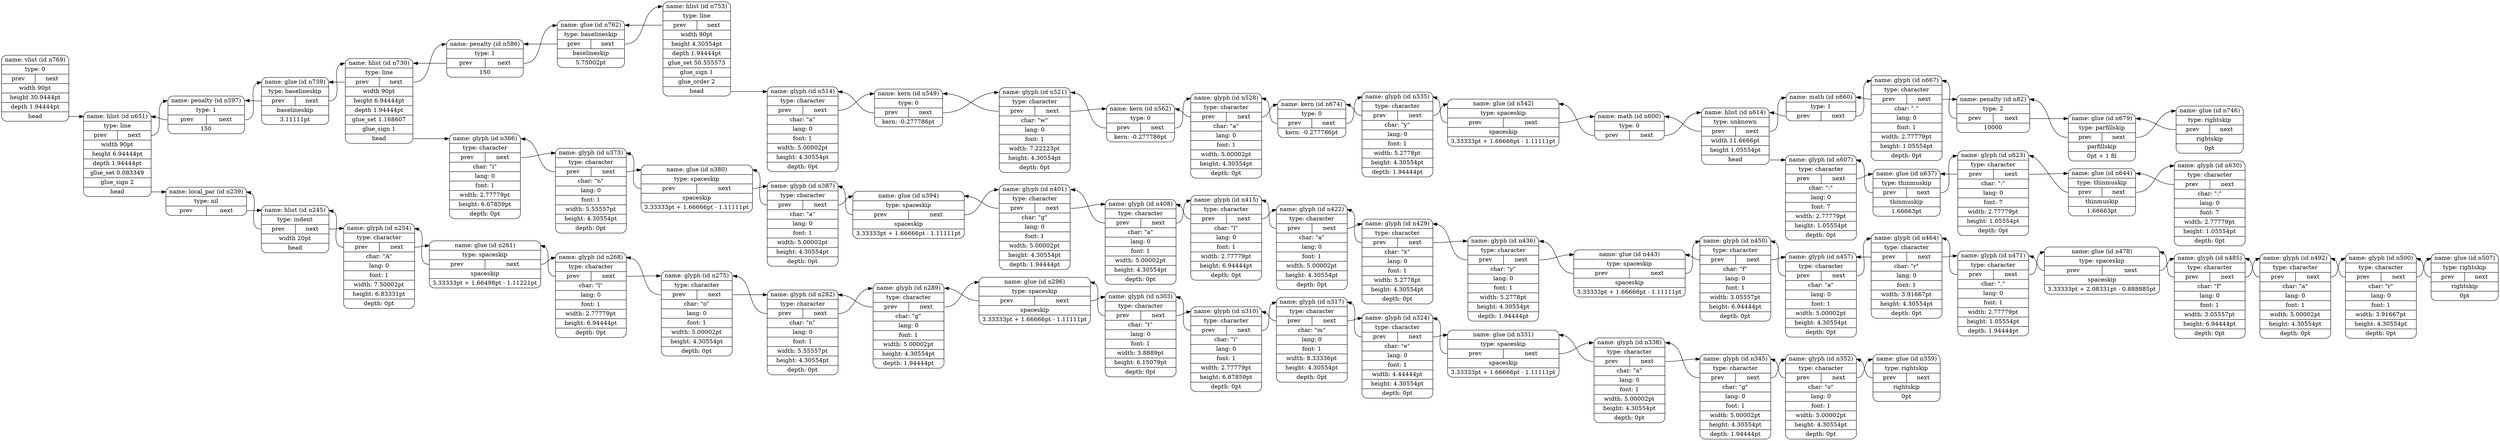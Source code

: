 digraph g {
graph [
rankdir = "LR"
];
node [style=rounded]
node [ shape = "record"]
"n769" [ label = "<title> name: vlist (id n769) | <sub> type: 0  |  { <prev> prev |<next> next }|<width> width 90pt|<height> height 30.9444pt|<depth> depth 1.94444pt|<head> head"]
"n769":head -> "n651":title
"n651" [ label = "<title> name: hlist (id n651) | <sub> type: line  |  { <prev> prev |<next> next }|<width> width 90pt|<height> height 6.94444pt|<depth> depth 1.94444pt|<glue_set> glue_set 0.083349|<glue_sign> glue_sign 2|<head> head"]
"n651":next -> "n597":title
"n651":head -> "n239":title
"n239" [ label = "<title> name: local_par (id n239) | <sub> type: nil  |  { <prev> prev |<next> next }"]
"n239":next -> "n245":title
"n245" [ label = "<title> name: hlist (id n245) | <sub> type: indent  |  { <prev> prev |<next> next }|<width> width 20pt|<head> head"]
"n245":next -> "n254":title
"n245":prev:w -> "n239":title
"n254" [ label = "<title> name: glyph (id n254) | <sub> type: character  |  { <prev> prev |<next> next }|<char> char: \"A\"|<lang> lang: 0|<font> font: 1|<width> width: 7.50002pt|<height> height: 6.83331pt|<depth> depth: 0pt"]
"n254":next -> "n261":title
"n254":prev:w -> "n245":title
"n261" [ label = "<title> name: glue (id n261) | <sub> type: spaceskip  |  { <prev> prev |<next> next }|<subtype> spaceskip|<spec> 3.33333pt + 1.66498pt - 1.11221pt"]
"n261":next -> "n268":title
"n261":prev:w -> "n254":title
"n268" [ label = "<title> name: glyph (id n268) | <sub> type: character  |  { <prev> prev |<next> next }|<char> char: \"l\"|<lang> lang: 0|<font> font: 1|<width> width: 2.77779pt|<height> height: 6.94444pt|<depth> depth: 0pt"]
"n268":next -> "n275":title
"n268":prev:w -> "n261":title
"n275" [ label = "<title> name: glyph (id n275) | <sub> type: character  |  { <prev> prev |<next> next }|<char> char: \"o\"|<lang> lang: 0|<font> font: 1|<width> width: 5.00002pt|<height> height: 4.30554pt|<depth> depth: 0pt"]
"n275":next -> "n282":title
"n275":prev:w -> "n268":title
"n282" [ label = "<title> name: glyph (id n282) | <sub> type: character  |  { <prev> prev |<next> next }|<char> char: \"n\"|<lang> lang: 0|<font> font: 1|<width> width: 5.55557pt|<height> height: 4.30554pt|<depth> depth: 0pt"]
"n282":next -> "n289":title
"n282":prev:w -> "n275":title
"n289" [ label = "<title> name: glyph (id n289) | <sub> type: character  |  { <prev> prev |<next> next }|<char> char: \"g\"|<lang> lang: 0|<font> font: 1|<width> width: 5.00002pt|<height> height: 4.30554pt|<depth> depth: 1.94444pt"]
"n289":next -> "n296":title
"n289":prev:w -> "n282":title
"n296" [ label = "<title> name: glue (id n296) | <sub> type: spaceskip  |  { <prev> prev |<next> next }|<subtype> spaceskip|<spec> 3.33333pt + 1.66666pt - 1.11111pt"]
"n296":next -> "n303":title
"n296":prev:w -> "n289":title
"n303" [ label = "<title> name: glyph (id n303) | <sub> type: character  |  { <prev> prev |<next> next }|<char> char: \"t\"|<lang> lang: 0|<font> font: 1|<width> width: 3.8889pt|<height> height: 6.15079pt|<depth> depth: 0pt"]
"n303":next -> "n310":title
"n303":prev:w -> "n296":title
"n310" [ label = "<title> name: glyph (id n310) | <sub> type: character  |  { <prev> prev |<next> next }|<char> char: \"i\"|<lang> lang: 0|<font> font: 1|<width> width: 2.77779pt|<height> height: 6.67859pt|<depth> depth: 0pt"]
"n310":next -> "n317":title
"n310":prev:w -> "n303":title
"n317" [ label = "<title> name: glyph (id n317) | <sub> type: character  |  { <prev> prev |<next> next }|<char> char: \"m\"|<lang> lang: 0|<font> font: 1|<width> width: 8.33336pt|<height> height: 4.30554pt|<depth> depth: 0pt"]
"n317":next -> "n324":title
"n317":prev:w -> "n310":title
"n324" [ label = "<title> name: glyph (id n324) | <sub> type: character  |  { <prev> prev |<next> next }|<char> char: \"e\"|<lang> lang: 0|<font> font: 1|<width> width: 4.44444pt|<height> height: 4.30554pt|<depth> depth: 0pt"]
"n324":next -> "n331":title
"n324":prev:w -> "n317":title
"n331" [ label = "<title> name: glue (id n331) | <sub> type: spaceskip  |  { <prev> prev |<next> next }|<subtype> spaceskip|<spec> 3.33333pt + 1.66666pt - 1.11111pt"]
"n331":next -> "n338":title
"n331":prev:w -> "n324":title
"n338" [ label = "<title> name: glyph (id n338) | <sub> type: character  |  { <prev> prev |<next> next }|<char> char: \"a\"|<lang> lang: 0|<font> font: 1|<width> width: 5.00002pt|<height> height: 4.30554pt|<depth> depth: 0pt"]
"n338":next -> "n345":title
"n338":prev:w -> "n331":title
"n345" [ label = "<title> name: glyph (id n345) | <sub> type: character  |  { <prev> prev |<next> next }|<char> char: \"g\"|<lang> lang: 0|<font> font: 1|<width> width: 5.00002pt|<height> height: 4.30554pt|<depth> depth: 1.94444pt"]
"n345":next -> "n352":title
"n345":prev:w -> "n338":title
"n352" [ label = "<title> name: glyph (id n352) | <sub> type: character  |  { <prev> prev |<next> next }|<char> char: \"o\"|<lang> lang: 0|<font> font: 1|<width> width: 5.00002pt|<height> height: 4.30554pt|<depth> depth: 0pt"]
"n352":next -> "n359":title
"n352":prev:w -> "n345":title
"n359" [ label = "<title> name: glue (id n359) | <sub> type: rightskip  |  { <prev> prev |<next> next }|<subtype> rightskip|<spec> 0pt"]
"n359":prev:w -> "n352":title
"n597" [ label = "<title> name: penalty (id n597) | <sub> type: 1  |  { <prev> prev |<next> next }|<penalty> 150"]
"n597":next -> "n739":title
"n597":prev:w -> "n651":title
"n739" [ label = "<title> name: glue (id n739) | <sub> type: baselineskip  |  { <prev> prev |<next> next }|<subtype> baselineskip|<spec> 3.11111pt"]
"n739":next -> "n730":title
"n739":prev:w -> "n597":title
"n730" [ label = "<title> name: hlist (id n730) | <sub> type: line  |  { <prev> prev |<next> next }|<width> width 90pt|<height> height 6.94444pt|<depth> depth 1.94444pt|<glue_set> glue_set 1.168607|<glue_sign> glue_sign 1|<head> head"]
"n730":next -> "n586":title
"n730":prev:w -> "n739":title
"n730":head -> "n366":title
"n366" [ label = "<title> name: glyph (id n366) | <sub> type: character  |  { <prev> prev |<next> next }|<char> char: \"i\"|<lang> lang: 0|<font> font: 1|<width> width: 2.77779pt|<height> height: 6.67859pt|<depth> depth: 0pt"]
"n366":next -> "n373":title
"n373" [ label = "<title> name: glyph (id n373) | <sub> type: character  |  { <prev> prev |<next> next }|<char> char: \"n\"|<lang> lang: 0|<font> font: 1|<width> width: 5.55557pt|<height> height: 4.30554pt|<depth> depth: 0pt"]
"n373":next -> "n380":title
"n373":prev:w -> "n366":title
"n380" [ label = "<title> name: glue (id n380) | <sub> type: spaceskip  |  { <prev> prev |<next> next }|<subtype> spaceskip|<spec> 3.33333pt + 1.66666pt - 1.11111pt"]
"n380":next -> "n387":title
"n380":prev:w -> "n373":title
"n387" [ label = "<title> name: glyph (id n387) | <sub> type: character  |  { <prev> prev |<next> next }|<char> char: \"a\"|<lang> lang: 0|<font> font: 1|<width> width: 5.00002pt|<height> height: 4.30554pt|<depth> depth: 0pt"]
"n387":next -> "n394":title
"n387":prev:w -> "n380":title
"n394" [ label = "<title> name: glue (id n394) | <sub> type: spaceskip  |  { <prev> prev |<next> next }|<subtype> spaceskip|<spec> 3.33333pt + 1.66666pt - 1.11111pt"]
"n394":next -> "n401":title
"n394":prev:w -> "n387":title
"n401" [ label = "<title> name: glyph (id n401) | <sub> type: character  |  { <prev> prev |<next> next }|<char> char: \"g\"|<lang> lang: 0|<font> font: 1|<width> width: 5.00002pt|<height> height: 4.30554pt|<depth> depth: 1.94444pt"]
"n401":next -> "n408":title
"n401":prev:w -> "n394":title
"n408" [ label = "<title> name: glyph (id n408) | <sub> type: character  |  { <prev> prev |<next> next }|<char> char: \"a\"|<lang> lang: 0|<font> font: 1|<width> width: 5.00002pt|<height> height: 4.30554pt|<depth> depth: 0pt"]
"n408":next -> "n415":title
"n408":prev:w -> "n401":title
"n415" [ label = "<title> name: glyph (id n415) | <sub> type: character  |  { <prev> prev |<next> next }|<char> char: \"l\"|<lang> lang: 0|<font> font: 1|<width> width: 2.77779pt|<height> height: 6.94444pt|<depth> depth: 0pt"]
"n415":next -> "n422":title
"n415":prev:w -> "n408":title
"n422" [ label = "<title> name: glyph (id n422) | <sub> type: character  |  { <prev> prev |<next> next }|<char> char: \"a\"|<lang> lang: 0|<font> font: 1|<width> width: 5.00002pt|<height> height: 4.30554pt|<depth> depth: 0pt"]
"n422":next -> "n429":title
"n422":prev:w -> "n415":title
"n429" [ label = "<title> name: glyph (id n429) | <sub> type: character  |  { <prev> prev |<next> next }|<char> char: \"x\"|<lang> lang: 0|<font> font: 1|<width> width: 5.2778pt|<height> height: 4.30554pt|<depth> depth: 0pt"]
"n429":next -> "n436":title
"n429":prev:w -> "n422":title
"n436" [ label = "<title> name: glyph (id n436) | <sub> type: character  |  { <prev> prev |<next> next }|<char> char: \"y\"|<lang> lang: 0|<font> font: 1|<width> width: 5.2778pt|<height> height: 4.30554pt|<depth> depth: 1.94444pt"]
"n436":next -> "n443":title
"n436":prev:w -> "n429":title
"n443" [ label = "<title> name: glue (id n443) | <sub> type: spaceskip  |  { <prev> prev |<next> next }|<subtype> spaceskip|<spec> 3.33333pt + 1.66666pt - 1.11111pt"]
"n443":next -> "n450":title
"n443":prev:w -> "n436":title
"n450" [ label = "<title> name: glyph (id n450) | <sub> type: character  |  { <prev> prev |<next> next }|<char> char: \"f\"|<lang> lang: 0|<font> font: 1|<width> width: 3.05557pt|<height> height: 6.94444pt|<depth> depth: 0pt"]
"n450":next -> "n457":title
"n450":prev:w -> "n443":title
"n457" [ label = "<title> name: glyph (id n457) | <sub> type: character  |  { <prev> prev |<next> next }|<char> char: \"a\"|<lang> lang: 0|<font> font: 1|<width> width: 5.00002pt|<height> height: 4.30554pt|<depth> depth: 0pt"]
"n457":next -> "n464":title
"n457":prev:w -> "n450":title
"n464" [ label = "<title> name: glyph (id n464) | <sub> type: character  |  { <prev> prev |<next> next }|<char> char: \"r\"|<lang> lang: 0|<font> font: 1|<width> width: 3.91667pt|<height> height: 4.30554pt|<depth> depth: 0pt"]
"n464":next -> "n471":title
"n464":prev:w -> "n457":title
"n471" [ label = "<title> name: glyph (id n471) | <sub> type: character  |  { <prev> prev |<next> next }|<char> char: \",\"|<lang> lang: 0|<font> font: 1|<width> width: 2.77779pt|<height> height: 1.05554pt|<depth> depth: 1.94444pt"]
"n471":next -> "n478":title
"n471":prev:w -> "n464":title
"n478" [ label = "<title> name: glue (id n478) | <sub> type: spaceskip  |  { <prev> prev |<next> next }|<subtype> spaceskip|<spec> 3.33333pt + 2.08331pt - 0.888885pt"]
"n478":next -> "n485":title
"n478":prev:w -> "n471":title
"n485" [ label = "<title> name: glyph (id n485) | <sub> type: character  |  { <prev> prev |<next> next }|<char> char: \"f\"|<lang> lang: 0|<font> font: 1|<width> width: 3.05557pt|<height> height: 6.94444pt|<depth> depth: 0pt"]
"n485":next -> "n492":title
"n485":prev:w -> "n478":title
"n492" [ label = "<title> name: glyph (id n492) | <sub> type: character  |  { <prev> prev |<next> next }|<char> char: \"a\"|<lang> lang: 0|<font> font: 1|<width> width: 5.00002pt|<height> height: 4.30554pt|<depth> depth: 0pt"]
"n492":next -> "n500":title
"n492":prev:w -> "n485":title
"n500" [ label = "<title> name: glyph (id n500) | <sub> type: character  |  { <prev> prev |<next> next }|<char> char: \"r\"|<lang> lang: 0|<font> font: 1|<width> width: 3.91667pt|<height> height: 4.30554pt|<depth> depth: 0pt"]
"n500":next -> "n507":title
"n500":prev:w -> "n492":title
"n507" [ label = "<title> name: glue (id n507) | <sub> type: rightskip  |  { <prev> prev |<next> next }|<subtype> rightskip|<spec> 0pt"]
"n507":prev:w -> "n500":title
"n586" [ label = "<title> name: penalty (id n586) | <sub> type: 1  |  { <prev> prev |<next> next }|<penalty> 150"]
"n586":next -> "n762":title
"n586":prev:w -> "n730":title
"n762" [ label = "<title> name: glue (id n762) | <sub> type: baselineskip  |  { <prev> prev |<next> next }|<subtype> baselineskip|<spec> 5.75002pt"]
"n762":next -> "n753":title
"n762":prev:w -> "n586":title
"n753" [ label = "<title> name: hlist (id n753) | <sub> type: line  |  { <prev> prev |<next> next }|<width> width 90pt|<height> height 4.30554pt|<depth> depth 1.94444pt|<glue_set> glue_set 50.555573|<glue_sign> glue_sign 1|<glue_order> glue_order 2|<head> head"]
"n753":prev:w -> "n762":title
"n753":head -> "n514":title
"n514" [ label = "<title> name: glyph (id n514) | <sub> type: character  |  { <prev> prev |<next> next }|<char> char: \"a\"|<lang> lang: 0|<font> font: 1|<width> width: 5.00002pt|<height> height: 4.30554pt|<depth> depth: 0pt"]
"n514":next -> "n549":title
"n549" [ label = "<title> name: kern (id n549) | <sub> type: 0  |  { <prev> prev |<next> next }|<kern> kern: -0.277786pt"]
"n549":next -> "n521":title
"n549":prev:w -> "n514":title
"n521" [ label = "<title> name: glyph (id n521) | <sub> type: character  |  { <prev> prev |<next> next }|<char> char: \"w\"|<lang> lang: 0|<font> font: 1|<width> width: 7.22223pt|<height> height: 4.30554pt|<depth> depth: 0pt"]
"n521":next -> "n562":title
"n521":prev:w -> "n549":title
"n562" [ label = "<title> name: kern (id n562) | <sub> type: 0  |  { <prev> prev |<next> next }|<kern> kern: -0.277786pt"]
"n562":next -> "n528":title
"n562":prev:w -> "n521":title
"n528" [ label = "<title> name: glyph (id n528) | <sub> type: character  |  { <prev> prev |<next> next }|<char> char: \"a\"|<lang> lang: 0|<font> font: 1|<width> width: 5.00002pt|<height> height: 4.30554pt|<depth> depth: 0pt"]
"n528":next -> "n674":title
"n528":prev:w -> "n562":title
"n674" [ label = "<title> name: kern (id n674) | <sub> type: 0  |  { <prev> prev |<next> next }|<kern> kern: -0.277786pt"]
"n674":next -> "n535":title
"n674":prev:w -> "n528":title
"n535" [ label = "<title> name: glyph (id n535) | <sub> type: character  |  { <prev> prev |<next> next }|<char> char: \"y\"|<lang> lang: 0|<font> font: 1|<width> width: 5.2778pt|<height> height: 4.30554pt|<depth> depth: 1.94444pt"]
"n535":next -> "n542":title
"n535":prev:w -> "n674":title
"n542" [ label = "<title> name: glue (id n542) | <sub> type: spaceskip  |  { <prev> prev |<next> next }|<subtype> spaceskip|<spec> 3.33333pt + 1.66666pt - 1.11111pt"]
"n542":next -> "n600":title
"n542":prev:w -> "n535":title
"n600" [ label = "<title> name: math (id n600) | <sub> type: 0  |  { <prev> prev |<next> next }"]
"n600":next -> "n614":title
"n600":prev:w -> "n542":title
"n614" [ label = "<title> name: hlist (id n614) | <sub> type: unknown  |  { <prev> prev |<next> next }|<width> width 11.6666pt|<height> height 1.05554pt|<head> head"]
"n614":next -> "n660":title
"n614":prev:w -> "n600":title
"n614":head -> "n607":title
"n607" [ label = "<title> name: glyph (id n607) | <sub> type: character  |  { <prev> prev |<next> next }|<char> char: \":\"|<lang> lang: 0|<font> font: 7|<width> width: 2.77779pt|<height> height: 1.05554pt|<depth> depth: 0pt"]
"n607":next -> "n637":title
"n637" [ label = "<title> name: glue (id n637) | <sub> type: thinmuskip  |  { <prev> prev |<next> next }|<subtype> thinmuskip|<spec> 1.66663pt"]
"n637":next -> "n623":title
"n637":prev:w -> "n607":title
"n623" [ label = "<title> name: glyph (id n623) | <sub> type: character  |  { <prev> prev |<next> next }|<char> char: \":\"|<lang> lang: 0|<font> font: 7|<width> width: 2.77779pt|<height> height: 1.05554pt|<depth> depth: 0pt"]
"n623":next -> "n644":title
"n623":prev:w -> "n637":title
"n644" [ label = "<title> name: glue (id n644) | <sub> type: thinmuskip  |  { <prev> prev |<next> next }|<subtype> thinmuskip|<spec> 1.66663pt"]
"n644":next -> "n630":title
"n644":prev:w -> "n623":title
"n630" [ label = "<title> name: glyph (id n630) | <sub> type: character  |  { <prev> prev |<next> next }|<char> char: \":\"|<lang> lang: 0|<font> font: 7|<width> width: 2.77779pt|<height> height: 1.05554pt|<depth> depth: 0pt"]
"n630":prev:w -> "n644":title
"n660" [ label = "<title> name: math (id n660) | <sub> type: 1  |  { <prev> prev |<next> next }"]
"n660":next -> "n667":title
"n660":prev:w -> "n614":title
"n667" [ label = "<title> name: glyph (id n667) | <sub> type: character  |  { <prev> prev |<next> next }|<char> char: \".\"|<lang> lang: 0|<font> font: 1|<width> width: 2.77779pt|<height> height: 1.05554pt|<depth> depth: 0pt"]
"n667":next -> "n82":title
"n667":prev:w -> "n660":title
"n82" [ label = "<title> name: penalty (id n82) | <sub> type: 2  |  { <prev> prev |<next> next }|<penalty> 10000"]
"n82":next -> "n679":title
"n82":prev:w -> "n667":title
"n679" [ label = "<title> name: glue (id n679) | <sub> type: parfillskip  |  { <prev> prev |<next> next }|<subtype> parfillskip|<spec> 0pt + 1 fil"]
"n679":next -> "n746":title
"n679":prev:w -> "n82":title
"n746" [ label = "<title> name: glue (id n746) | <sub> type: rightskip  |  { <prev> prev |<next> next }|<subtype> rightskip|<spec> 0pt"]
"n746":prev:w -> "n679":title
}
